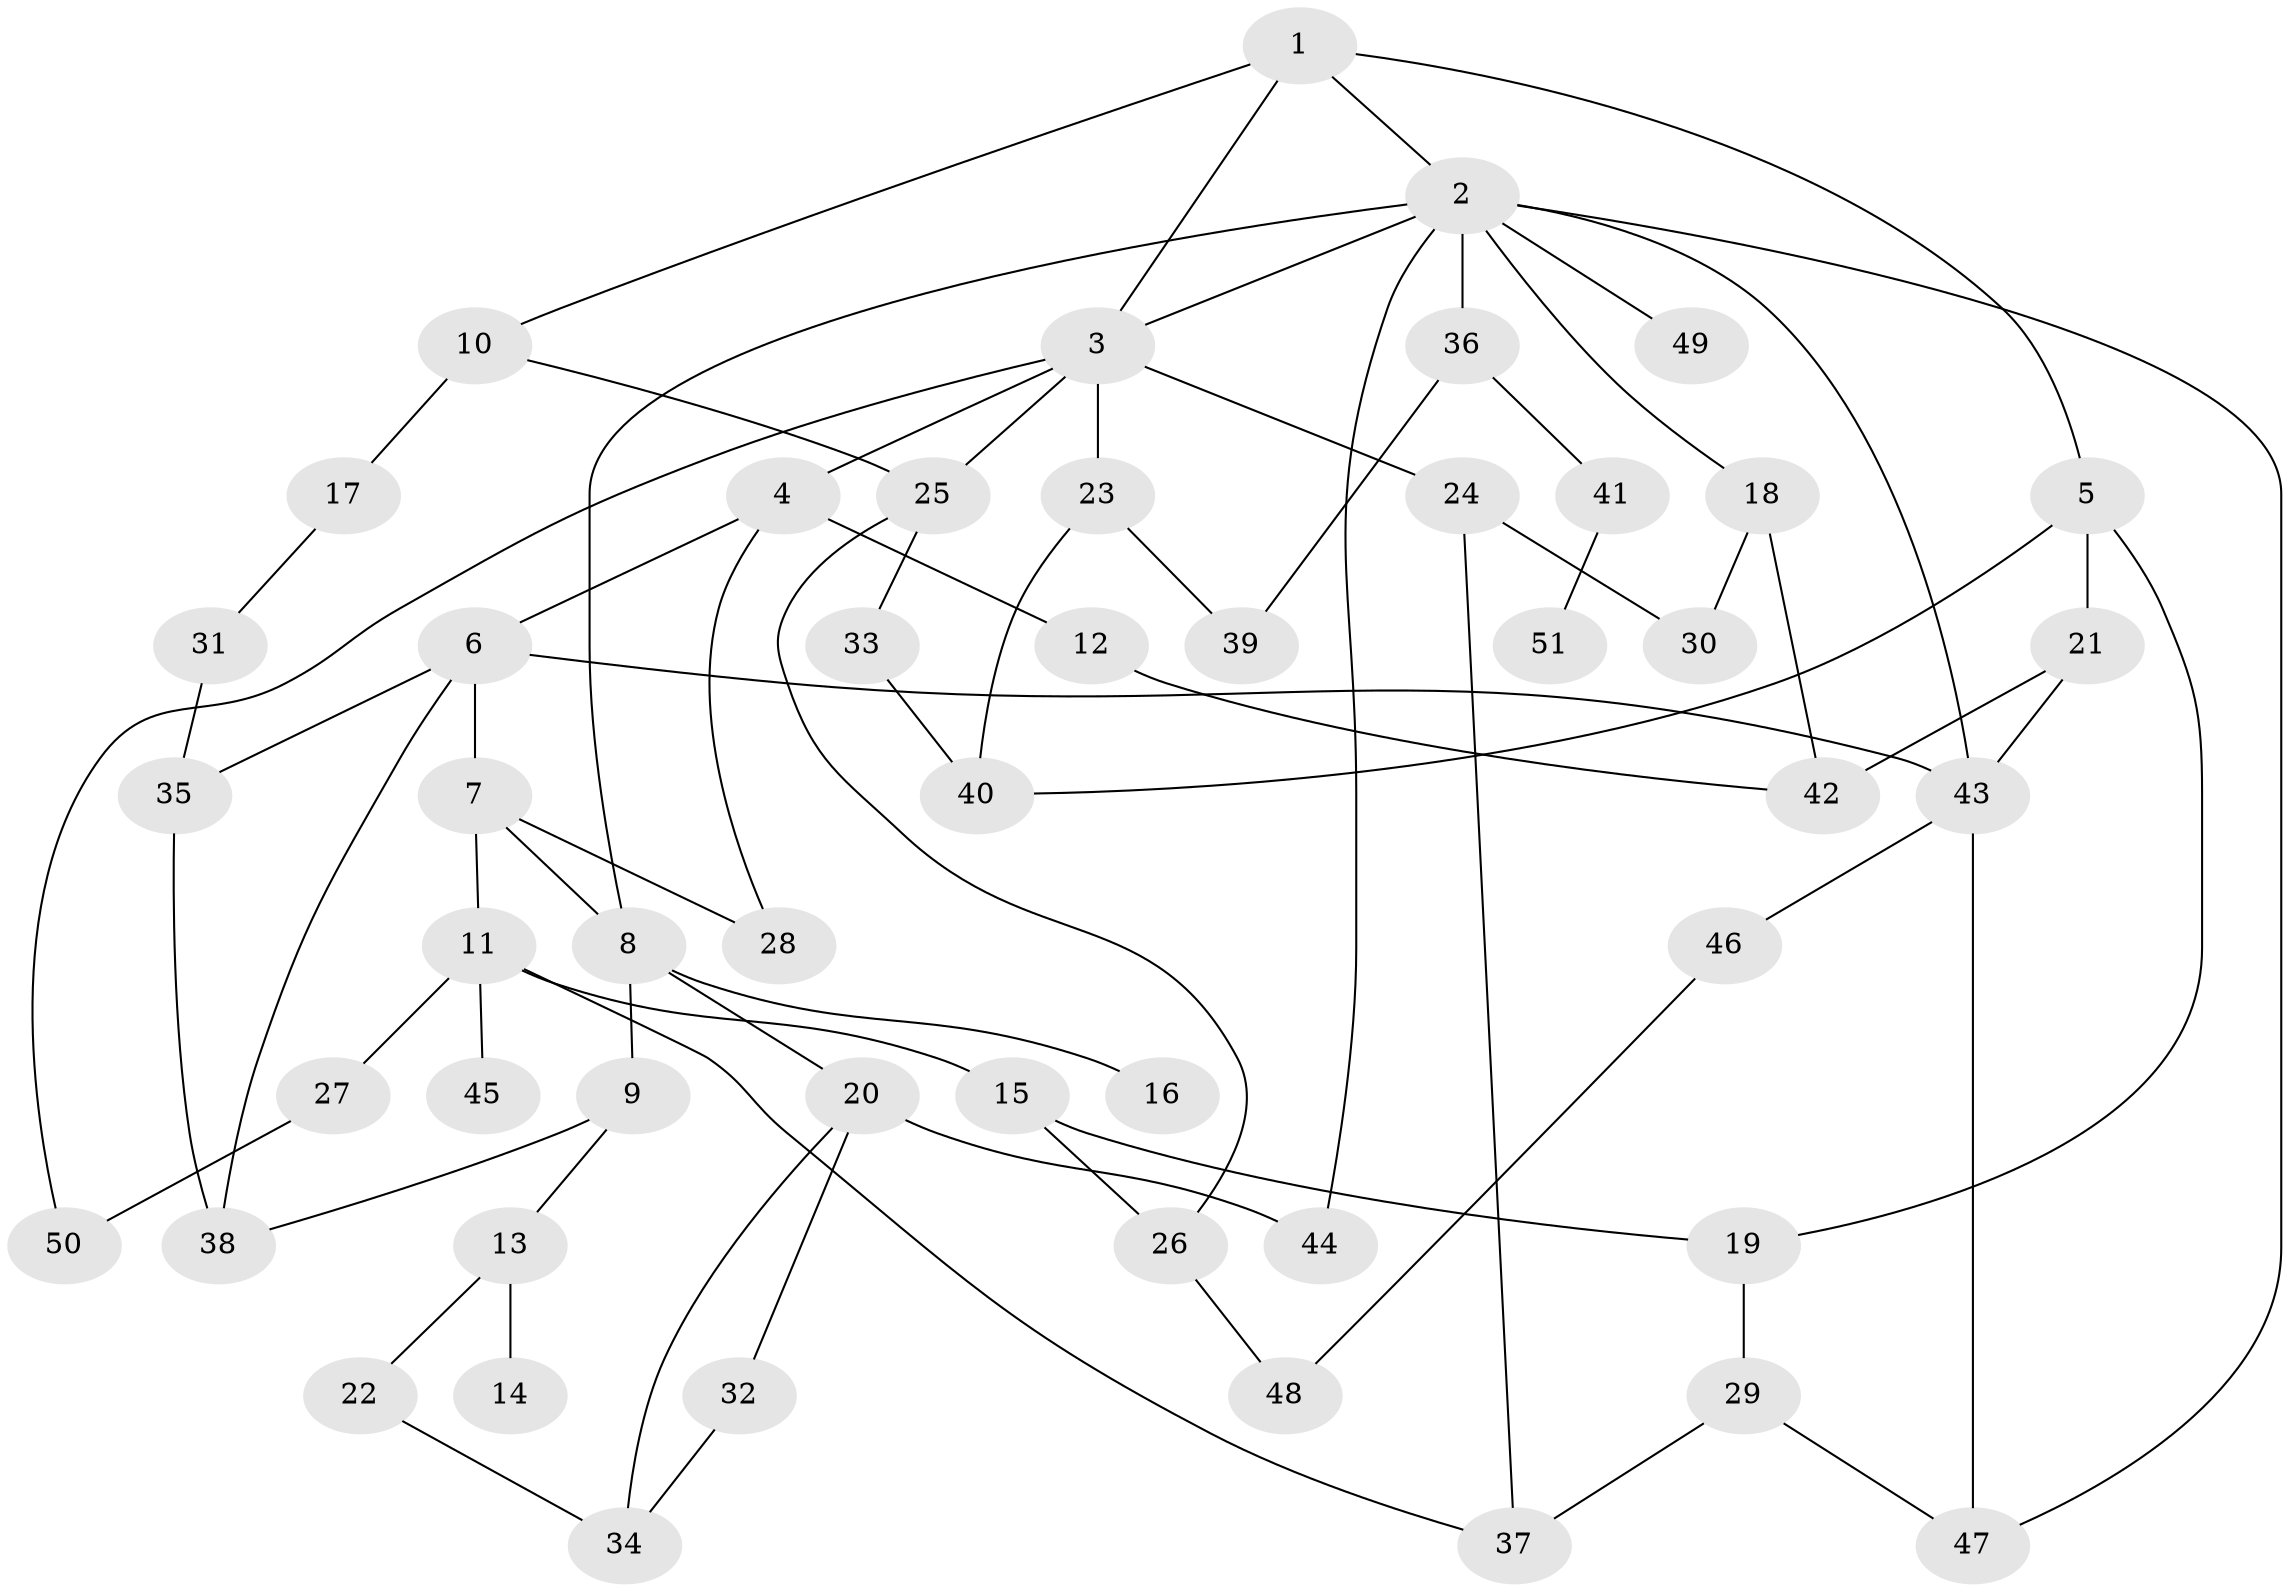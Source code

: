 // coarse degree distribution, {5: 0.09375, 11: 0.03125, 7: 0.03125, 4: 0.28125, 3: 0.125, 6: 0.03125, 2: 0.25, 1: 0.15625}
// Generated by graph-tools (version 1.1) at 2025/41/03/06/25 10:41:30]
// undirected, 51 vertices, 76 edges
graph export_dot {
graph [start="1"]
  node [color=gray90,style=filled];
  1;
  2;
  3;
  4;
  5;
  6;
  7;
  8;
  9;
  10;
  11;
  12;
  13;
  14;
  15;
  16;
  17;
  18;
  19;
  20;
  21;
  22;
  23;
  24;
  25;
  26;
  27;
  28;
  29;
  30;
  31;
  32;
  33;
  34;
  35;
  36;
  37;
  38;
  39;
  40;
  41;
  42;
  43;
  44;
  45;
  46;
  47;
  48;
  49;
  50;
  51;
  1 -- 2;
  1 -- 3;
  1 -- 5;
  1 -- 10;
  2 -- 8;
  2 -- 18;
  2 -- 36;
  2 -- 43;
  2 -- 44;
  2 -- 49;
  2 -- 47;
  2 -- 3;
  3 -- 4;
  3 -- 23;
  3 -- 24;
  3 -- 50;
  3 -- 25;
  4 -- 6;
  4 -- 12;
  4 -- 28;
  5 -- 19;
  5 -- 21;
  5 -- 40;
  6 -- 7;
  6 -- 35;
  6 -- 38;
  6 -- 43;
  7 -- 11;
  7 -- 28;
  7 -- 8;
  8 -- 9;
  8 -- 16;
  8 -- 20;
  9 -- 13;
  9 -- 38;
  10 -- 17;
  10 -- 25;
  11 -- 15;
  11 -- 27;
  11 -- 45;
  11 -- 37;
  12 -- 42;
  13 -- 14;
  13 -- 22;
  15 -- 26;
  15 -- 19;
  17 -- 31;
  18 -- 30;
  18 -- 42;
  19 -- 29;
  20 -- 32;
  20 -- 34;
  20 -- 44;
  21 -- 42;
  21 -- 43;
  22 -- 34;
  23 -- 39;
  23 -- 40;
  24 -- 30;
  24 -- 37;
  25 -- 33;
  25 -- 26;
  26 -- 48;
  27 -- 50;
  29 -- 37;
  29 -- 47;
  31 -- 35;
  32 -- 34;
  33 -- 40;
  35 -- 38;
  36 -- 41;
  36 -- 39;
  41 -- 51;
  43 -- 46;
  43 -- 47;
  46 -- 48;
}
